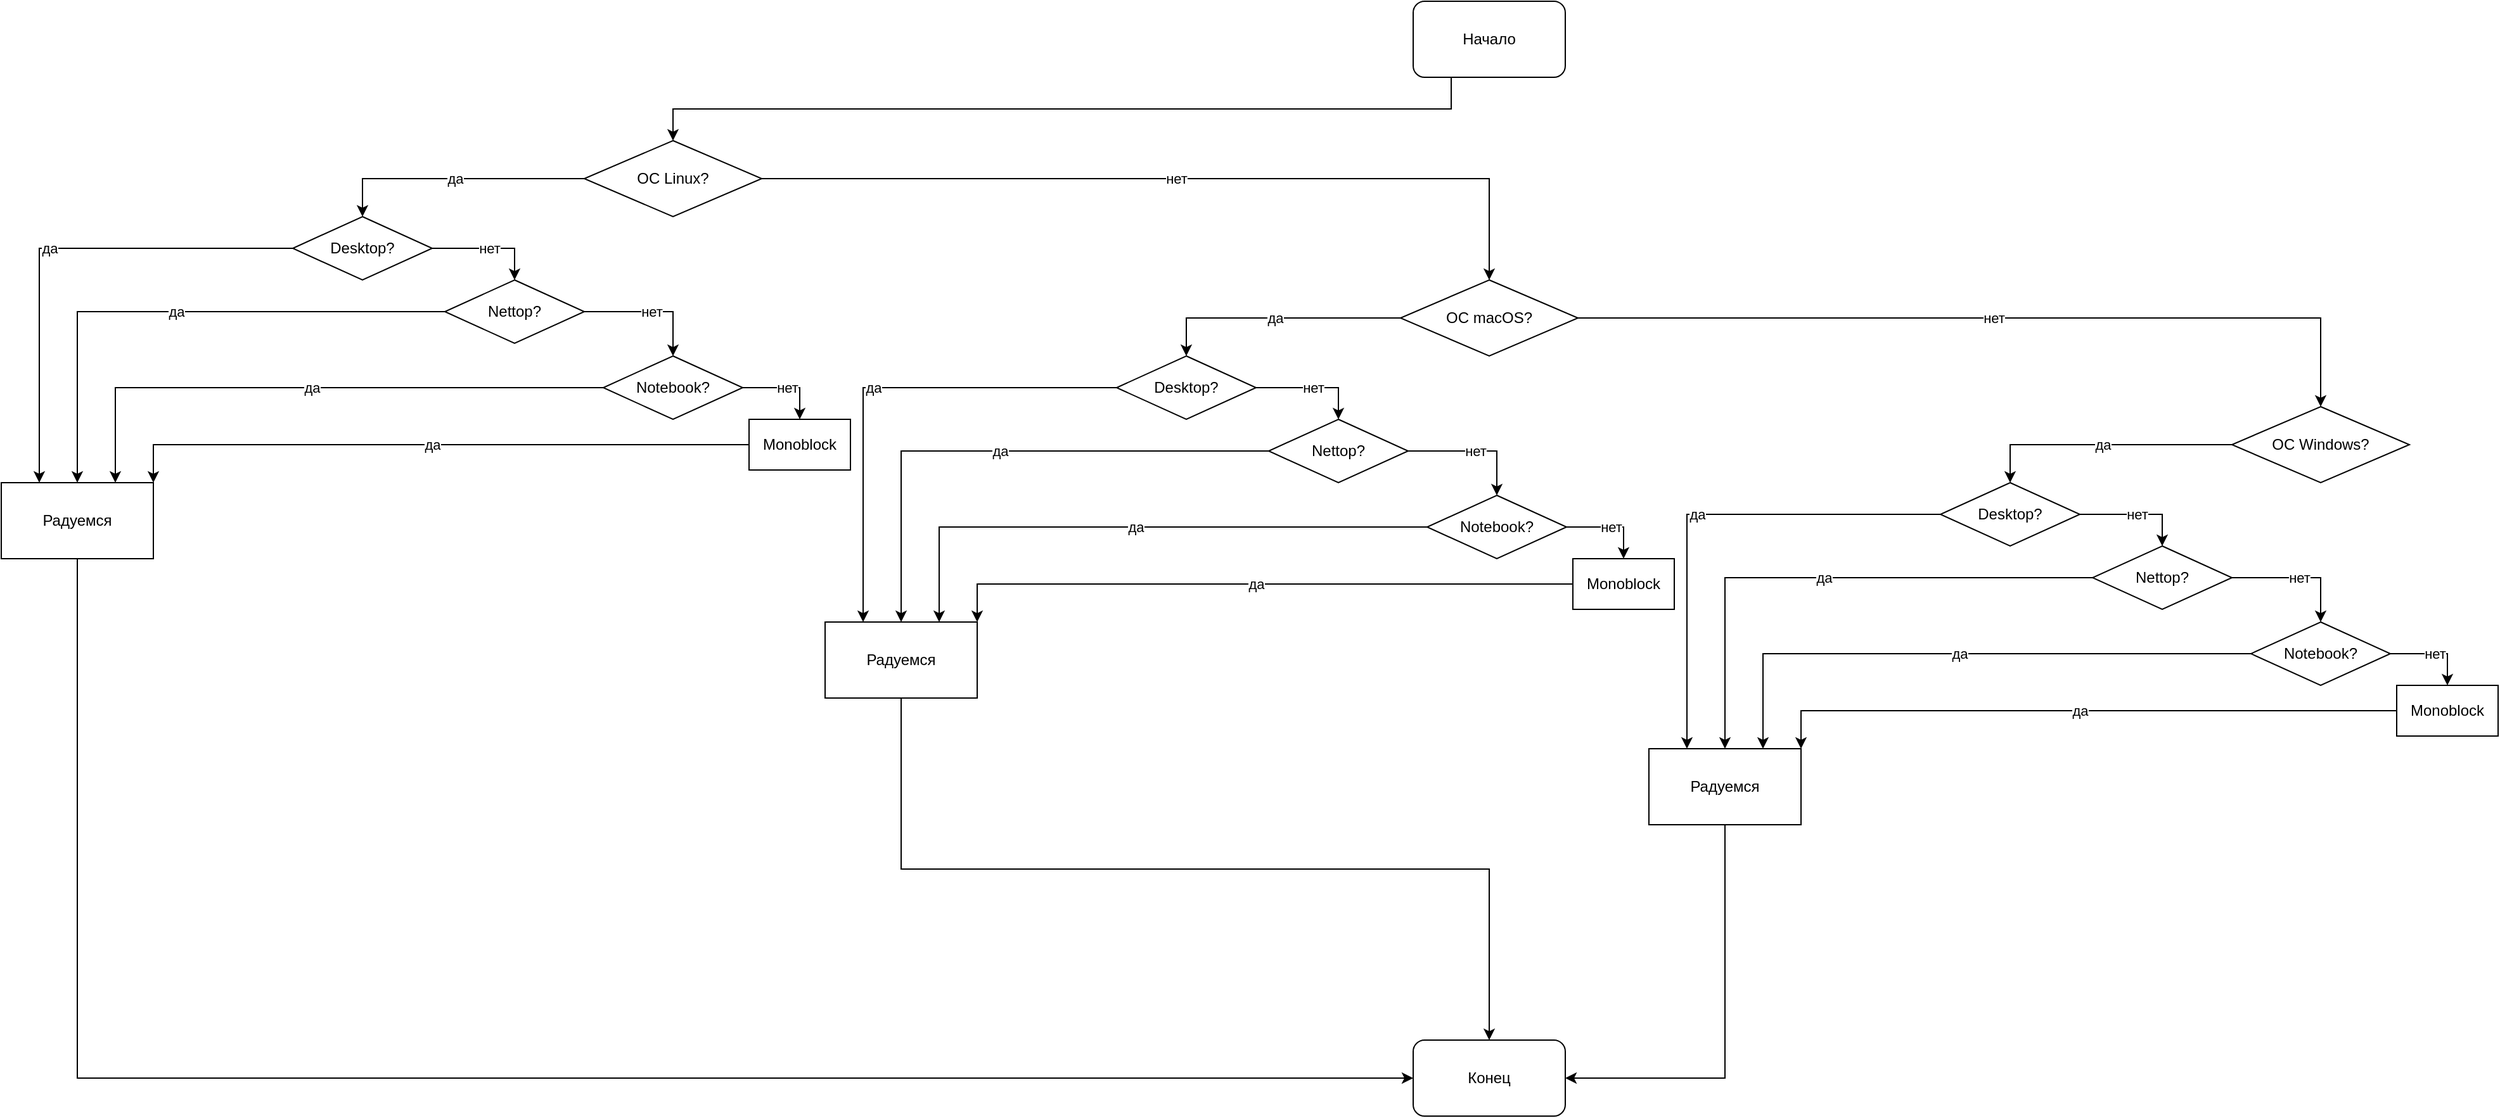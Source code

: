 <mxfile version="13.8.8" type="github">
  <diagram id="rpDjG_sSIhYKoSsslGxz" name="Page-1">
    <mxGraphModel dx="2858" dy="1007" grid="1" gridSize="10" guides="1" tooltips="1" connect="1" arrows="1" fold="1" page="1" pageScale="1" pageWidth="827" pageHeight="1169" math="0" shadow="0">
      <root>
        <mxCell id="0" />
        <mxCell id="1" parent="0" />
        <mxCell id="MxF7XrGQQJAx7q48MBtF-5" style="edgeStyle=orthogonalEdgeStyle;rounded=0;orthogonalLoop=1;jettySize=auto;html=1;exitX=0.25;exitY=1;exitDx=0;exitDy=0;" edge="1" parent="1" source="MxF7XrGQQJAx7q48MBtF-1" target="MxF7XrGQQJAx7q48MBtF-2">
          <mxGeometry relative="1" as="geometry" />
        </mxCell>
        <mxCell id="MxF7XrGQQJAx7q48MBtF-1" value="Начало" style="rounded=1;whiteSpace=wrap;html=1;" vertex="1" parent="1">
          <mxGeometry x="354" width="120" height="60" as="geometry" />
        </mxCell>
        <mxCell id="MxF7XrGQQJAx7q48MBtF-10" value="да" style="edgeStyle=orthogonalEdgeStyle;rounded=0;orthogonalLoop=1;jettySize=auto;html=1;exitX=0;exitY=0.5;exitDx=0;exitDy=0;entryX=0.5;entryY=0;entryDx=0;entryDy=0;" edge="1" parent="1" source="MxF7XrGQQJAx7q48MBtF-2" target="MxF7XrGQQJAx7q48MBtF-8">
          <mxGeometry relative="1" as="geometry" />
        </mxCell>
        <mxCell id="MxF7XrGQQJAx7q48MBtF-35" value="нет" style="edgeStyle=orthogonalEdgeStyle;rounded=0;orthogonalLoop=1;jettySize=auto;html=1;exitX=1;exitY=0.5;exitDx=0;exitDy=0;entryX=0.5;entryY=0;entryDx=0;entryDy=0;" edge="1" parent="1" source="MxF7XrGQQJAx7q48MBtF-2" target="MxF7XrGQQJAx7q48MBtF-21">
          <mxGeometry relative="1" as="geometry" />
        </mxCell>
        <mxCell id="MxF7XrGQQJAx7q48MBtF-2" value="ОС Linux?" style="rhombus;whiteSpace=wrap;html=1;" vertex="1" parent="1">
          <mxGeometry x="-300" y="110" width="140" height="60" as="geometry" />
        </mxCell>
        <mxCell id="MxF7XrGQQJAx7q48MBtF-13" value="нет" style="edgeStyle=orthogonalEdgeStyle;rounded=0;orthogonalLoop=1;jettySize=auto;html=1;exitX=1;exitY=0.5;exitDx=0;exitDy=0;entryX=0.5;entryY=0;entryDx=0;entryDy=0;" edge="1" parent="1" source="MxF7XrGQQJAx7q48MBtF-6" target="MxF7XrGQQJAx7q48MBtF-9">
          <mxGeometry relative="1" as="geometry" />
        </mxCell>
        <mxCell id="MxF7XrGQQJAx7q48MBtF-17" value="да" style="edgeStyle=orthogonalEdgeStyle;rounded=0;orthogonalLoop=1;jettySize=auto;html=1;exitX=0;exitY=0.5;exitDx=0;exitDy=0;" edge="1" parent="1" source="MxF7XrGQQJAx7q48MBtF-6" target="MxF7XrGQQJAx7q48MBtF-16">
          <mxGeometry relative="1" as="geometry" />
        </mxCell>
        <mxCell id="MxF7XrGQQJAx7q48MBtF-6" value="Nettop?" style="rhombus;whiteSpace=wrap;html=1;" vertex="1" parent="1">
          <mxGeometry x="-410" y="220" width="110" height="50" as="geometry" />
        </mxCell>
        <mxCell id="MxF7XrGQQJAx7q48MBtF-11" value="да" style="edgeStyle=orthogonalEdgeStyle;rounded=0;orthogonalLoop=1;jettySize=auto;html=1;exitX=0;exitY=0.5;exitDx=0;exitDy=0;entryX=0.25;entryY=0;entryDx=0;entryDy=0;" edge="1" parent="1" source="MxF7XrGQQJAx7q48MBtF-8" target="MxF7XrGQQJAx7q48MBtF-16">
          <mxGeometry relative="1" as="geometry">
            <mxPoint x="-610" y="195" as="targetPoint" />
          </mxGeometry>
        </mxCell>
        <mxCell id="MxF7XrGQQJAx7q48MBtF-12" value="нет" style="edgeStyle=orthogonalEdgeStyle;rounded=0;orthogonalLoop=1;jettySize=auto;html=1;exitX=1;exitY=0.5;exitDx=0;exitDy=0;entryX=0.5;entryY=0;entryDx=0;entryDy=0;" edge="1" parent="1" source="MxF7XrGQQJAx7q48MBtF-8" target="MxF7XrGQQJAx7q48MBtF-6">
          <mxGeometry relative="1" as="geometry" />
        </mxCell>
        <mxCell id="MxF7XrGQQJAx7q48MBtF-8" value="Desktop?" style="rhombus;whiteSpace=wrap;html=1;" vertex="1" parent="1">
          <mxGeometry x="-530" y="170" width="110" height="50" as="geometry" />
        </mxCell>
        <mxCell id="MxF7XrGQQJAx7q48MBtF-15" value="нет" style="edgeStyle=orthogonalEdgeStyle;rounded=0;orthogonalLoop=1;jettySize=auto;html=1;exitX=1;exitY=0.5;exitDx=0;exitDy=0;entryX=0.5;entryY=0;entryDx=0;entryDy=0;" edge="1" parent="1" source="MxF7XrGQQJAx7q48MBtF-9" target="MxF7XrGQQJAx7q48MBtF-14">
          <mxGeometry relative="1" as="geometry" />
        </mxCell>
        <mxCell id="MxF7XrGQQJAx7q48MBtF-18" value="да" style="edgeStyle=orthogonalEdgeStyle;rounded=0;orthogonalLoop=1;jettySize=auto;html=1;exitX=0;exitY=0.5;exitDx=0;exitDy=0;entryX=0.75;entryY=0;entryDx=0;entryDy=0;" edge="1" parent="1" source="MxF7XrGQQJAx7q48MBtF-9" target="MxF7XrGQQJAx7q48MBtF-16">
          <mxGeometry relative="1" as="geometry" />
        </mxCell>
        <mxCell id="MxF7XrGQQJAx7q48MBtF-9" value="Notebook?" style="rhombus;whiteSpace=wrap;html=1;" vertex="1" parent="1">
          <mxGeometry x="-285" y="280" width="110" height="50" as="geometry" />
        </mxCell>
        <mxCell id="MxF7XrGQQJAx7q48MBtF-19" value="да" style="edgeStyle=orthogonalEdgeStyle;rounded=0;orthogonalLoop=1;jettySize=auto;html=1;exitX=0;exitY=0.5;exitDx=0;exitDy=0;entryX=1;entryY=0;entryDx=0;entryDy=0;" edge="1" parent="1" source="MxF7XrGQQJAx7q48MBtF-14" target="MxF7XrGQQJAx7q48MBtF-16">
          <mxGeometry relative="1" as="geometry" />
        </mxCell>
        <mxCell id="MxF7XrGQQJAx7q48MBtF-14" value="Monoblock" style="rounded=0;whiteSpace=wrap;html=1;" vertex="1" parent="1">
          <mxGeometry x="-170" y="330" width="80" height="40" as="geometry" />
        </mxCell>
        <mxCell id="MxF7XrGQQJAx7q48MBtF-52" style="edgeStyle=orthogonalEdgeStyle;rounded=0;orthogonalLoop=1;jettySize=auto;html=1;exitX=0.5;exitY=1;exitDx=0;exitDy=0;entryX=0;entryY=0.5;entryDx=0;entryDy=0;" edge="1" parent="1" source="MxF7XrGQQJAx7q48MBtF-16" target="MxF7XrGQQJAx7q48MBtF-51">
          <mxGeometry relative="1" as="geometry" />
        </mxCell>
        <mxCell id="MxF7XrGQQJAx7q48MBtF-16" value="Радуемся" style="rounded=0;whiteSpace=wrap;html=1;" vertex="1" parent="1">
          <mxGeometry x="-760" y="380" width="120" height="60" as="geometry" />
        </mxCell>
        <mxCell id="MxF7XrGQQJAx7q48MBtF-20" value="да" style="edgeStyle=orthogonalEdgeStyle;rounded=0;orthogonalLoop=1;jettySize=auto;html=1;exitX=0;exitY=0.5;exitDx=0;exitDy=0;entryX=0.5;entryY=0;entryDx=0;entryDy=0;" edge="1" parent="1" source="MxF7XrGQQJAx7q48MBtF-21" target="MxF7XrGQQJAx7q48MBtF-27">
          <mxGeometry relative="1" as="geometry" />
        </mxCell>
        <mxCell id="MxF7XrGQQJAx7q48MBtF-50" value="нет" style="edgeStyle=orthogonalEdgeStyle;rounded=0;orthogonalLoop=1;jettySize=auto;html=1;exitX=1;exitY=0.5;exitDx=0;exitDy=0;entryX=0.5;entryY=0;entryDx=0;entryDy=0;" edge="1" parent="1" source="MxF7XrGQQJAx7q48MBtF-21" target="MxF7XrGQQJAx7q48MBtF-37">
          <mxGeometry relative="1" as="geometry" />
        </mxCell>
        <mxCell id="MxF7XrGQQJAx7q48MBtF-21" value="ОС macOS?" style="rhombus;whiteSpace=wrap;html=1;" vertex="1" parent="1">
          <mxGeometry x="344" y="220" width="140" height="60" as="geometry" />
        </mxCell>
        <mxCell id="MxF7XrGQQJAx7q48MBtF-22" value="нет" style="edgeStyle=orthogonalEdgeStyle;rounded=0;orthogonalLoop=1;jettySize=auto;html=1;exitX=1;exitY=0.5;exitDx=0;exitDy=0;entryX=0.5;entryY=0;entryDx=0;entryDy=0;" edge="1" parent="1" source="MxF7XrGQQJAx7q48MBtF-24" target="MxF7XrGQQJAx7q48MBtF-30">
          <mxGeometry relative="1" as="geometry" />
        </mxCell>
        <mxCell id="MxF7XrGQQJAx7q48MBtF-23" value="да" style="edgeStyle=orthogonalEdgeStyle;rounded=0;orthogonalLoop=1;jettySize=auto;html=1;exitX=0;exitY=0.5;exitDx=0;exitDy=0;" edge="1" parent="1" source="MxF7XrGQQJAx7q48MBtF-24" target="MxF7XrGQQJAx7q48MBtF-33">
          <mxGeometry relative="1" as="geometry" />
        </mxCell>
        <mxCell id="MxF7XrGQQJAx7q48MBtF-24" value="Nettop?" style="rhombus;whiteSpace=wrap;html=1;" vertex="1" parent="1">
          <mxGeometry x="240" y="330" width="110" height="50" as="geometry" />
        </mxCell>
        <mxCell id="MxF7XrGQQJAx7q48MBtF-25" value="да" style="edgeStyle=orthogonalEdgeStyle;rounded=0;orthogonalLoop=1;jettySize=auto;html=1;exitX=0;exitY=0.5;exitDx=0;exitDy=0;entryX=0.25;entryY=0;entryDx=0;entryDy=0;" edge="1" parent="1" source="MxF7XrGQQJAx7q48MBtF-27" target="MxF7XrGQQJAx7q48MBtF-33">
          <mxGeometry relative="1" as="geometry">
            <mxPoint x="40" y="305" as="targetPoint" />
          </mxGeometry>
        </mxCell>
        <mxCell id="MxF7XrGQQJAx7q48MBtF-26" value="нет" style="edgeStyle=orthogonalEdgeStyle;rounded=0;orthogonalLoop=1;jettySize=auto;html=1;exitX=1;exitY=0.5;exitDx=0;exitDy=0;entryX=0.5;entryY=0;entryDx=0;entryDy=0;" edge="1" parent="1" source="MxF7XrGQQJAx7q48MBtF-27" target="MxF7XrGQQJAx7q48MBtF-24">
          <mxGeometry relative="1" as="geometry" />
        </mxCell>
        <mxCell id="MxF7XrGQQJAx7q48MBtF-27" value="Desktop?" style="rhombus;whiteSpace=wrap;html=1;" vertex="1" parent="1">
          <mxGeometry x="120" y="280" width="110" height="50" as="geometry" />
        </mxCell>
        <mxCell id="MxF7XrGQQJAx7q48MBtF-28" value="нет" style="edgeStyle=orthogonalEdgeStyle;rounded=0;orthogonalLoop=1;jettySize=auto;html=1;exitX=1;exitY=0.5;exitDx=0;exitDy=0;entryX=0.5;entryY=0;entryDx=0;entryDy=0;" edge="1" parent="1" source="MxF7XrGQQJAx7q48MBtF-30" target="MxF7XrGQQJAx7q48MBtF-32">
          <mxGeometry relative="1" as="geometry" />
        </mxCell>
        <mxCell id="MxF7XrGQQJAx7q48MBtF-29" value="да" style="edgeStyle=orthogonalEdgeStyle;rounded=0;orthogonalLoop=1;jettySize=auto;html=1;exitX=0;exitY=0.5;exitDx=0;exitDy=0;entryX=0.75;entryY=0;entryDx=0;entryDy=0;" edge="1" parent="1" source="MxF7XrGQQJAx7q48MBtF-30" target="MxF7XrGQQJAx7q48MBtF-33">
          <mxGeometry relative="1" as="geometry" />
        </mxCell>
        <mxCell id="MxF7XrGQQJAx7q48MBtF-30" value="Notebook?" style="rhombus;whiteSpace=wrap;html=1;" vertex="1" parent="1">
          <mxGeometry x="365" y="390" width="110" height="50" as="geometry" />
        </mxCell>
        <mxCell id="MxF7XrGQQJAx7q48MBtF-31" value="да" style="edgeStyle=orthogonalEdgeStyle;rounded=0;orthogonalLoop=1;jettySize=auto;html=1;exitX=0;exitY=0.5;exitDx=0;exitDy=0;entryX=1;entryY=0;entryDx=0;entryDy=0;" edge="1" parent="1" source="MxF7XrGQQJAx7q48MBtF-32" target="MxF7XrGQQJAx7q48MBtF-33">
          <mxGeometry relative="1" as="geometry" />
        </mxCell>
        <mxCell id="MxF7XrGQQJAx7q48MBtF-32" value="Monoblock" style="rounded=0;whiteSpace=wrap;html=1;" vertex="1" parent="1">
          <mxGeometry x="480" y="440" width="80" height="40" as="geometry" />
        </mxCell>
        <mxCell id="MxF7XrGQQJAx7q48MBtF-53" style="edgeStyle=orthogonalEdgeStyle;rounded=0;orthogonalLoop=1;jettySize=auto;html=1;exitX=0.5;exitY=1;exitDx=0;exitDy=0;entryX=0.5;entryY=0;entryDx=0;entryDy=0;" edge="1" parent="1" source="MxF7XrGQQJAx7q48MBtF-33" target="MxF7XrGQQJAx7q48MBtF-51">
          <mxGeometry relative="1" as="geometry" />
        </mxCell>
        <mxCell id="MxF7XrGQQJAx7q48MBtF-33" value="Радуемся" style="rounded=0;whiteSpace=wrap;html=1;" vertex="1" parent="1">
          <mxGeometry x="-110" y="490" width="120" height="60" as="geometry" />
        </mxCell>
        <mxCell id="MxF7XrGQQJAx7q48MBtF-36" value="да" style="edgeStyle=orthogonalEdgeStyle;rounded=0;orthogonalLoop=1;jettySize=auto;html=1;exitX=0;exitY=0.5;exitDx=0;exitDy=0;entryX=0.5;entryY=0;entryDx=0;entryDy=0;" edge="1" parent="1" source="MxF7XrGQQJAx7q48MBtF-37" target="MxF7XrGQQJAx7q48MBtF-43">
          <mxGeometry relative="1" as="geometry" />
        </mxCell>
        <mxCell id="MxF7XrGQQJAx7q48MBtF-37" value="ОС Windows?" style="rhombus;whiteSpace=wrap;html=1;" vertex="1" parent="1">
          <mxGeometry x="1000" y="320" width="140" height="60" as="geometry" />
        </mxCell>
        <mxCell id="MxF7XrGQQJAx7q48MBtF-38" value="нет" style="edgeStyle=orthogonalEdgeStyle;rounded=0;orthogonalLoop=1;jettySize=auto;html=1;exitX=1;exitY=0.5;exitDx=0;exitDy=0;entryX=0.5;entryY=0;entryDx=0;entryDy=0;" edge="1" parent="1" source="MxF7XrGQQJAx7q48MBtF-40" target="MxF7XrGQQJAx7q48MBtF-46">
          <mxGeometry relative="1" as="geometry" />
        </mxCell>
        <mxCell id="MxF7XrGQQJAx7q48MBtF-39" value="да" style="edgeStyle=orthogonalEdgeStyle;rounded=0;orthogonalLoop=1;jettySize=auto;html=1;exitX=0;exitY=0.5;exitDx=0;exitDy=0;" edge="1" parent="1" source="MxF7XrGQQJAx7q48MBtF-40" target="MxF7XrGQQJAx7q48MBtF-49">
          <mxGeometry relative="1" as="geometry" />
        </mxCell>
        <mxCell id="MxF7XrGQQJAx7q48MBtF-40" value="Nettop?" style="rhombus;whiteSpace=wrap;html=1;" vertex="1" parent="1">
          <mxGeometry x="890" y="430" width="110" height="50" as="geometry" />
        </mxCell>
        <mxCell id="MxF7XrGQQJAx7q48MBtF-41" value="да" style="edgeStyle=orthogonalEdgeStyle;rounded=0;orthogonalLoop=1;jettySize=auto;html=1;exitX=0;exitY=0.5;exitDx=0;exitDy=0;entryX=0.25;entryY=0;entryDx=0;entryDy=0;" edge="1" parent="1" source="MxF7XrGQQJAx7q48MBtF-43" target="MxF7XrGQQJAx7q48MBtF-49">
          <mxGeometry relative="1" as="geometry">
            <mxPoint x="690" y="405" as="targetPoint" />
          </mxGeometry>
        </mxCell>
        <mxCell id="MxF7XrGQQJAx7q48MBtF-42" value="нет" style="edgeStyle=orthogonalEdgeStyle;rounded=0;orthogonalLoop=1;jettySize=auto;html=1;exitX=1;exitY=0.5;exitDx=0;exitDy=0;entryX=0.5;entryY=0;entryDx=0;entryDy=0;" edge="1" parent="1" source="MxF7XrGQQJAx7q48MBtF-43" target="MxF7XrGQQJAx7q48MBtF-40">
          <mxGeometry relative="1" as="geometry" />
        </mxCell>
        <mxCell id="MxF7XrGQQJAx7q48MBtF-43" value="Desktop?" style="rhombus;whiteSpace=wrap;html=1;" vertex="1" parent="1">
          <mxGeometry x="770" y="380" width="110" height="50" as="geometry" />
        </mxCell>
        <mxCell id="MxF7XrGQQJAx7q48MBtF-44" value="нет" style="edgeStyle=orthogonalEdgeStyle;rounded=0;orthogonalLoop=1;jettySize=auto;html=1;exitX=1;exitY=0.5;exitDx=0;exitDy=0;entryX=0.5;entryY=0;entryDx=0;entryDy=0;" edge="1" parent="1" source="MxF7XrGQQJAx7q48MBtF-46" target="MxF7XrGQQJAx7q48MBtF-48">
          <mxGeometry relative="1" as="geometry" />
        </mxCell>
        <mxCell id="MxF7XrGQQJAx7q48MBtF-45" value="да" style="edgeStyle=orthogonalEdgeStyle;rounded=0;orthogonalLoop=1;jettySize=auto;html=1;exitX=0;exitY=0.5;exitDx=0;exitDy=0;entryX=0.75;entryY=0;entryDx=0;entryDy=0;" edge="1" parent="1" source="MxF7XrGQQJAx7q48MBtF-46" target="MxF7XrGQQJAx7q48MBtF-49">
          <mxGeometry relative="1" as="geometry" />
        </mxCell>
        <mxCell id="MxF7XrGQQJAx7q48MBtF-46" value="Notebook?" style="rhombus;whiteSpace=wrap;html=1;" vertex="1" parent="1">
          <mxGeometry x="1015" y="490" width="110" height="50" as="geometry" />
        </mxCell>
        <mxCell id="MxF7XrGQQJAx7q48MBtF-47" value="да" style="edgeStyle=orthogonalEdgeStyle;rounded=0;orthogonalLoop=1;jettySize=auto;html=1;exitX=0;exitY=0.5;exitDx=0;exitDy=0;entryX=1;entryY=0;entryDx=0;entryDy=0;" edge="1" parent="1" source="MxF7XrGQQJAx7q48MBtF-48" target="MxF7XrGQQJAx7q48MBtF-49">
          <mxGeometry relative="1" as="geometry" />
        </mxCell>
        <mxCell id="MxF7XrGQQJAx7q48MBtF-48" value="Monoblock" style="rounded=0;whiteSpace=wrap;html=1;" vertex="1" parent="1">
          <mxGeometry x="1130" y="540" width="80" height="40" as="geometry" />
        </mxCell>
        <mxCell id="MxF7XrGQQJAx7q48MBtF-54" style="edgeStyle=orthogonalEdgeStyle;rounded=0;orthogonalLoop=1;jettySize=auto;html=1;exitX=0.5;exitY=1;exitDx=0;exitDy=0;entryX=1;entryY=0.5;entryDx=0;entryDy=0;" edge="1" parent="1" source="MxF7XrGQQJAx7q48MBtF-49" target="MxF7XrGQQJAx7q48MBtF-51">
          <mxGeometry relative="1" as="geometry" />
        </mxCell>
        <mxCell id="MxF7XrGQQJAx7q48MBtF-49" value="Радуемся" style="rounded=0;whiteSpace=wrap;html=1;" vertex="1" parent="1">
          <mxGeometry x="540" y="590" width="120" height="60" as="geometry" />
        </mxCell>
        <mxCell id="MxF7XrGQQJAx7q48MBtF-51" value="Конец" style="rounded=1;whiteSpace=wrap;html=1;" vertex="1" parent="1">
          <mxGeometry x="354" y="820" width="120" height="60" as="geometry" />
        </mxCell>
      </root>
    </mxGraphModel>
  </diagram>
</mxfile>
